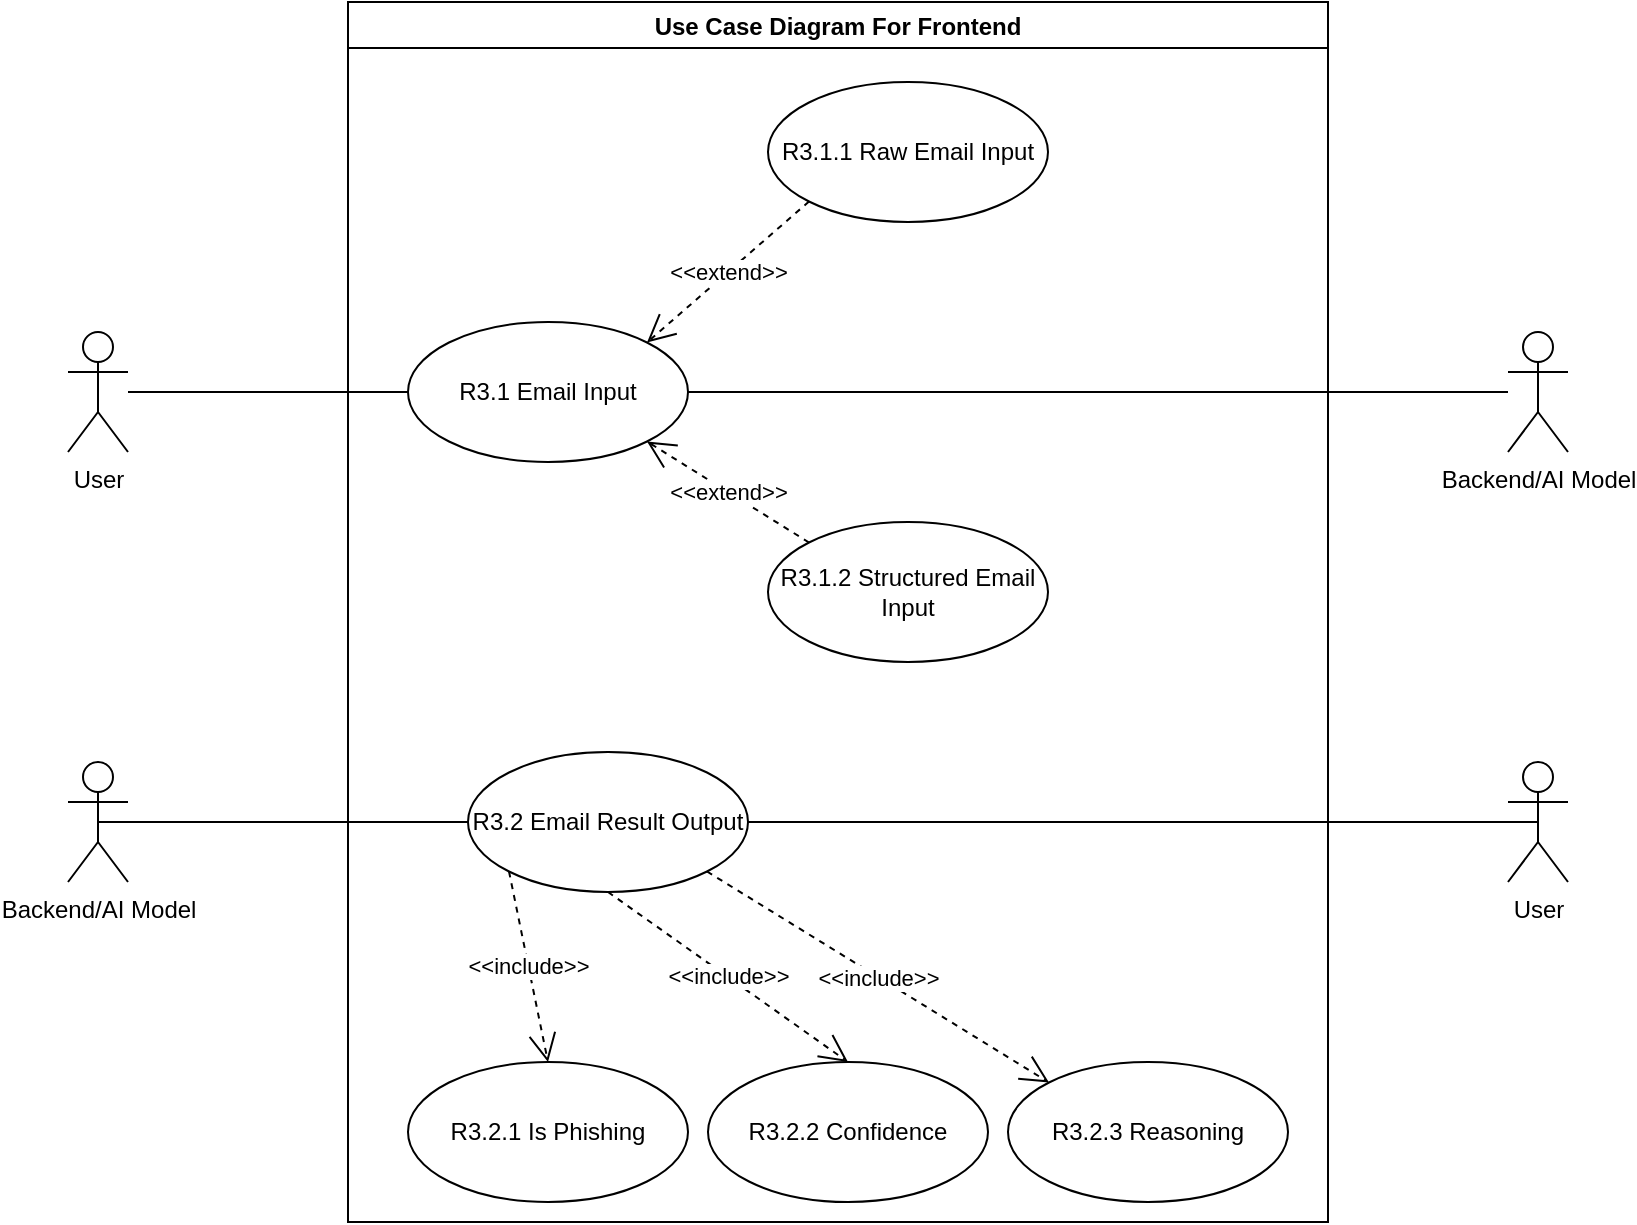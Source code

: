<mxfile version="27.0.6">
  <diagram name="Page-1" id="jdploC_67NEyiSe3tS2W">
    <mxGraphModel dx="1358" dy="935" grid="1" gridSize="10" guides="1" tooltips="1" connect="1" arrows="1" fold="1" page="0" pageScale="1" pageWidth="850" pageHeight="1100" math="0" shadow="0">
      <root>
        <mxCell id="0" />
        <mxCell id="1" parent="0" />
        <mxCell id="ABGUjNeOwefX2UP_TQW8-1" value="Use Case Diagram For Frontend" style="swimlane;" vertex="1" parent="1">
          <mxGeometry x="160" y="240" width="490" height="610" as="geometry" />
        </mxCell>
        <mxCell id="ABGUjNeOwefX2UP_TQW8-4" value="R3.1 Email Input" style="ellipse;whiteSpace=wrap;html=1;" vertex="1" parent="ABGUjNeOwefX2UP_TQW8-1">
          <mxGeometry x="30" y="160" width="140" height="70" as="geometry" />
        </mxCell>
        <mxCell id="ABGUjNeOwefX2UP_TQW8-5" value="R3.1.1 Raw Email Input" style="ellipse;whiteSpace=wrap;html=1;" vertex="1" parent="ABGUjNeOwefX2UP_TQW8-1">
          <mxGeometry x="210" y="40" width="140" height="70" as="geometry" />
        </mxCell>
        <mxCell id="ABGUjNeOwefX2UP_TQW8-6" value="R3.1.2 Structured Email Input" style="ellipse;whiteSpace=wrap;html=1;" vertex="1" parent="ABGUjNeOwefX2UP_TQW8-1">
          <mxGeometry x="210" y="260" width="140" height="70" as="geometry" />
        </mxCell>
        <mxCell id="ABGUjNeOwefX2UP_TQW8-9" value="&amp;lt;&amp;lt;extend&amp;gt;&amp;gt;" style="endArrow=open;endSize=12;dashed=1;html=1;rounded=0;exitX=0;exitY=1;exitDx=0;exitDy=0;entryX=1;entryY=0;entryDx=0;entryDy=0;" edge="1" parent="ABGUjNeOwefX2UP_TQW8-1" source="ABGUjNeOwefX2UP_TQW8-5" target="ABGUjNeOwefX2UP_TQW8-4">
          <mxGeometry width="160" relative="1" as="geometry">
            <mxPoint y="170" as="sourcePoint" />
            <mxPoint x="260" y="180" as="targetPoint" />
          </mxGeometry>
        </mxCell>
        <mxCell id="ABGUjNeOwefX2UP_TQW8-10" value="&amp;lt;&amp;lt;extend&amp;gt;&amp;gt;" style="endArrow=open;endSize=12;dashed=1;html=1;rounded=0;exitX=0;exitY=0;exitDx=0;exitDy=0;entryX=1;entryY=1;entryDx=0;entryDy=0;" edge="1" parent="ABGUjNeOwefX2UP_TQW8-1" source="ABGUjNeOwefX2UP_TQW8-6" target="ABGUjNeOwefX2UP_TQW8-4">
          <mxGeometry width="160" relative="1" as="geometry">
            <mxPoint x="295" y="190" as="sourcePoint" />
            <mxPoint x="195" y="240" as="targetPoint" />
          </mxGeometry>
        </mxCell>
        <mxCell id="ABGUjNeOwefX2UP_TQW8-11" value="R3.2 Email Result Output" style="ellipse;whiteSpace=wrap;html=1;" vertex="1" parent="ABGUjNeOwefX2UP_TQW8-1">
          <mxGeometry x="60" y="375" width="140" height="70" as="geometry" />
        </mxCell>
        <mxCell id="ABGUjNeOwefX2UP_TQW8-16" value="R3.2.1 Is Phishing" style="ellipse;whiteSpace=wrap;html=1;" vertex="1" parent="ABGUjNeOwefX2UP_TQW8-1">
          <mxGeometry x="30" y="530" width="140" height="70" as="geometry" />
        </mxCell>
        <mxCell id="ABGUjNeOwefX2UP_TQW8-17" value="R3.2.2 Confidence" style="ellipse;whiteSpace=wrap;html=1;" vertex="1" parent="ABGUjNeOwefX2UP_TQW8-1">
          <mxGeometry x="180" y="530" width="140" height="70" as="geometry" />
        </mxCell>
        <mxCell id="ABGUjNeOwefX2UP_TQW8-18" value="R3.2.3 Reasoning" style="ellipse;whiteSpace=wrap;html=1;" vertex="1" parent="ABGUjNeOwefX2UP_TQW8-1">
          <mxGeometry x="330" y="530" width="140" height="70" as="geometry" />
        </mxCell>
        <mxCell id="ABGUjNeOwefX2UP_TQW8-19" value="&amp;lt;&amp;lt;include&amp;gt;&amp;gt;" style="endArrow=open;endSize=12;dashed=1;html=1;rounded=0;exitX=0;exitY=1;exitDx=0;exitDy=0;entryX=0.5;entryY=0;entryDx=0;entryDy=0;" edge="1" parent="ABGUjNeOwefX2UP_TQW8-1" source="ABGUjNeOwefX2UP_TQW8-11" target="ABGUjNeOwefX2UP_TQW8-16">
          <mxGeometry width="160" relative="1" as="geometry">
            <mxPoint x="170" y="430" as="sourcePoint" />
            <mxPoint x="330" y="430" as="targetPoint" />
          </mxGeometry>
        </mxCell>
        <mxCell id="ABGUjNeOwefX2UP_TQW8-21" value="&amp;lt;&amp;lt;include&amp;gt;&amp;gt;" style="endArrow=open;endSize=12;dashed=1;html=1;rounded=0;exitX=0.5;exitY=1;exitDx=0;exitDy=0;entryX=0.5;entryY=0;entryDx=0;entryDy=0;" edge="1" parent="ABGUjNeOwefX2UP_TQW8-1" source="ABGUjNeOwefX2UP_TQW8-11" target="ABGUjNeOwefX2UP_TQW8-17">
          <mxGeometry width="160" relative="1" as="geometry">
            <mxPoint x="230" y="435" as="sourcePoint" />
            <mxPoint x="250" y="530" as="targetPoint" />
          </mxGeometry>
        </mxCell>
        <mxCell id="ABGUjNeOwefX2UP_TQW8-22" value="&amp;lt;&amp;lt;include&amp;gt;&amp;gt;" style="endArrow=open;endSize=12;dashed=1;html=1;rounded=0;exitX=1;exitY=1;exitDx=0;exitDy=0;entryX=0;entryY=0;entryDx=0;entryDy=0;" edge="1" parent="ABGUjNeOwefX2UP_TQW8-1" source="ABGUjNeOwefX2UP_TQW8-11" target="ABGUjNeOwefX2UP_TQW8-18">
          <mxGeometry width="160" relative="1" as="geometry">
            <mxPoint x="230" y="440" as="sourcePoint" />
            <mxPoint x="350" y="525" as="targetPoint" />
          </mxGeometry>
        </mxCell>
        <mxCell id="ABGUjNeOwefX2UP_TQW8-7" style="edgeStyle=orthogonalEdgeStyle;rounded=0;orthogonalLoop=1;jettySize=auto;html=1;endArrow=none;startFill=0;" edge="1" parent="1" source="ABGUjNeOwefX2UP_TQW8-2" target="ABGUjNeOwefX2UP_TQW8-4">
          <mxGeometry relative="1" as="geometry" />
        </mxCell>
        <mxCell id="ABGUjNeOwefX2UP_TQW8-2" value="User" style="shape=umlActor;verticalLabelPosition=bottom;verticalAlign=top;html=1;" vertex="1" parent="1">
          <mxGeometry x="20" y="405" width="30" height="60" as="geometry" />
        </mxCell>
        <mxCell id="ABGUjNeOwefX2UP_TQW8-13" style="edgeStyle=orthogonalEdgeStyle;rounded=0;orthogonalLoop=1;jettySize=auto;html=1;exitX=0.5;exitY=0.5;exitDx=0;exitDy=0;exitPerimeter=0;entryX=0;entryY=0.5;entryDx=0;entryDy=0;endArrow=none;startFill=0;" edge="1" parent="1" source="ABGUjNeOwefX2UP_TQW8-12" target="ABGUjNeOwefX2UP_TQW8-11">
          <mxGeometry relative="1" as="geometry" />
        </mxCell>
        <mxCell id="ABGUjNeOwefX2UP_TQW8-12" value="Backend/AI Model" style="shape=umlActor;verticalLabelPosition=bottom;verticalAlign=top;html=1;" vertex="1" parent="1">
          <mxGeometry x="20" y="620" width="30" height="60" as="geometry" />
        </mxCell>
        <mxCell id="ABGUjNeOwefX2UP_TQW8-15" style="edgeStyle=orthogonalEdgeStyle;rounded=0;orthogonalLoop=1;jettySize=auto;html=1;entryX=1;entryY=0.5;entryDx=0;entryDy=0;endArrow=none;startFill=0;" edge="1" parent="1" source="ABGUjNeOwefX2UP_TQW8-14" target="ABGUjNeOwefX2UP_TQW8-4">
          <mxGeometry relative="1" as="geometry" />
        </mxCell>
        <mxCell id="ABGUjNeOwefX2UP_TQW8-14" value="Backend/AI Model" style="shape=umlActor;verticalLabelPosition=bottom;verticalAlign=top;html=1;" vertex="1" parent="1">
          <mxGeometry x="740" y="405" width="30" height="60" as="geometry" />
        </mxCell>
        <mxCell id="ABGUjNeOwefX2UP_TQW8-23" value="User" style="shape=umlActor;verticalLabelPosition=bottom;verticalAlign=top;html=1;" vertex="1" parent="1">
          <mxGeometry x="740" y="620" width="30" height="60" as="geometry" />
        </mxCell>
        <mxCell id="ABGUjNeOwefX2UP_TQW8-24" style="edgeStyle=orthogonalEdgeStyle;rounded=0;orthogonalLoop=1;jettySize=auto;html=1;exitX=1;exitY=0.5;exitDx=0;exitDy=0;entryX=0.5;entryY=0.5;entryDx=0;entryDy=0;endArrow=none;startFill=0;entryPerimeter=0;" edge="1" parent="1" source="ABGUjNeOwefX2UP_TQW8-11" target="ABGUjNeOwefX2UP_TQW8-23">
          <mxGeometry relative="1" as="geometry">
            <mxPoint x="390" y="660" as="sourcePoint" />
            <mxPoint x="575" y="660" as="targetPoint" />
          </mxGeometry>
        </mxCell>
      </root>
    </mxGraphModel>
  </diagram>
</mxfile>

